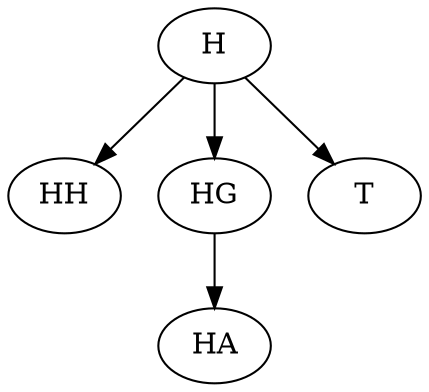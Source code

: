 

digraph {

    H -> HH;
    H -> HG;
    HG -> HA;
    H -> T;
 

    H[label="H"];
    HH[label="HH"];
    HG[label="HG"];
    HA[label="HA"];
    T[label="T"]; 
    

}
